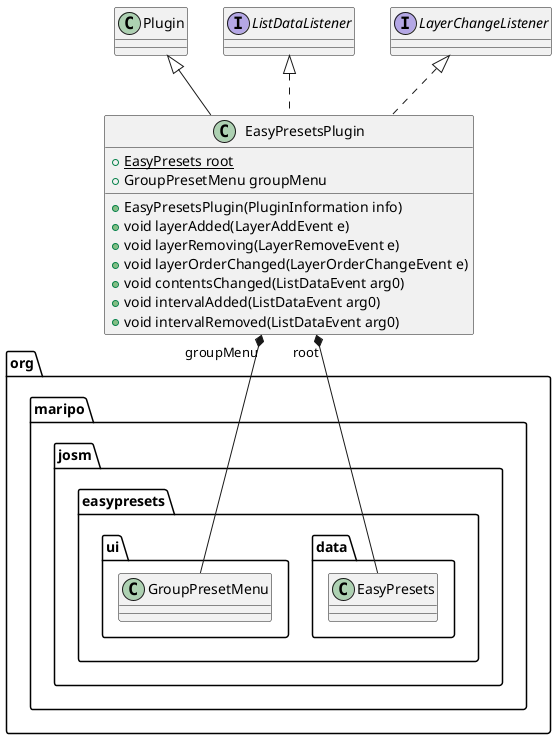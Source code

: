 @startuml

class EasyPresetsPlugin [[java:org.maripo.josm.easypresets.EasyPresetsPlugin]] {
	+{static}EasyPresets root
	+GroupPresetMenu groupMenu
	+EasyPresetsPlugin(PluginInformation info)
	+void layerAdded(LayerAddEvent e)
	+void layerRemoving(LayerRemoveEvent e)
	+void layerOrderChanged(LayerOrderChangeEvent e)
	+void contentsChanged(ListDataEvent arg0)
	+void intervalAdded(ListDataEvent arg0)
	+void intervalRemoved(ListDataEvent arg0)
}

class Plugin [[java:org.openstreetmap.josm.plugins.Plugin]] {
}

Plugin <|-- EasyPresetsPlugin

interface ListDataListener [[java:javax.swing.event.ListDataListener]] {
}

ListDataListener <|.. EasyPresetsPlugin

interface LayerChangeListener [[java:org.openstreetmap.josm.gui.layer.LayerManager$LayerChangeListener]] {
}

LayerChangeListener <|.. EasyPresetsPlugin

EasyPresetsPlugin "root" *-- org.maripo.josm.easypresets.data.EasyPresets
EasyPresetsPlugin "groupMenu" *-- org.maripo.josm.easypresets.ui.GroupPresetMenu

@enduml